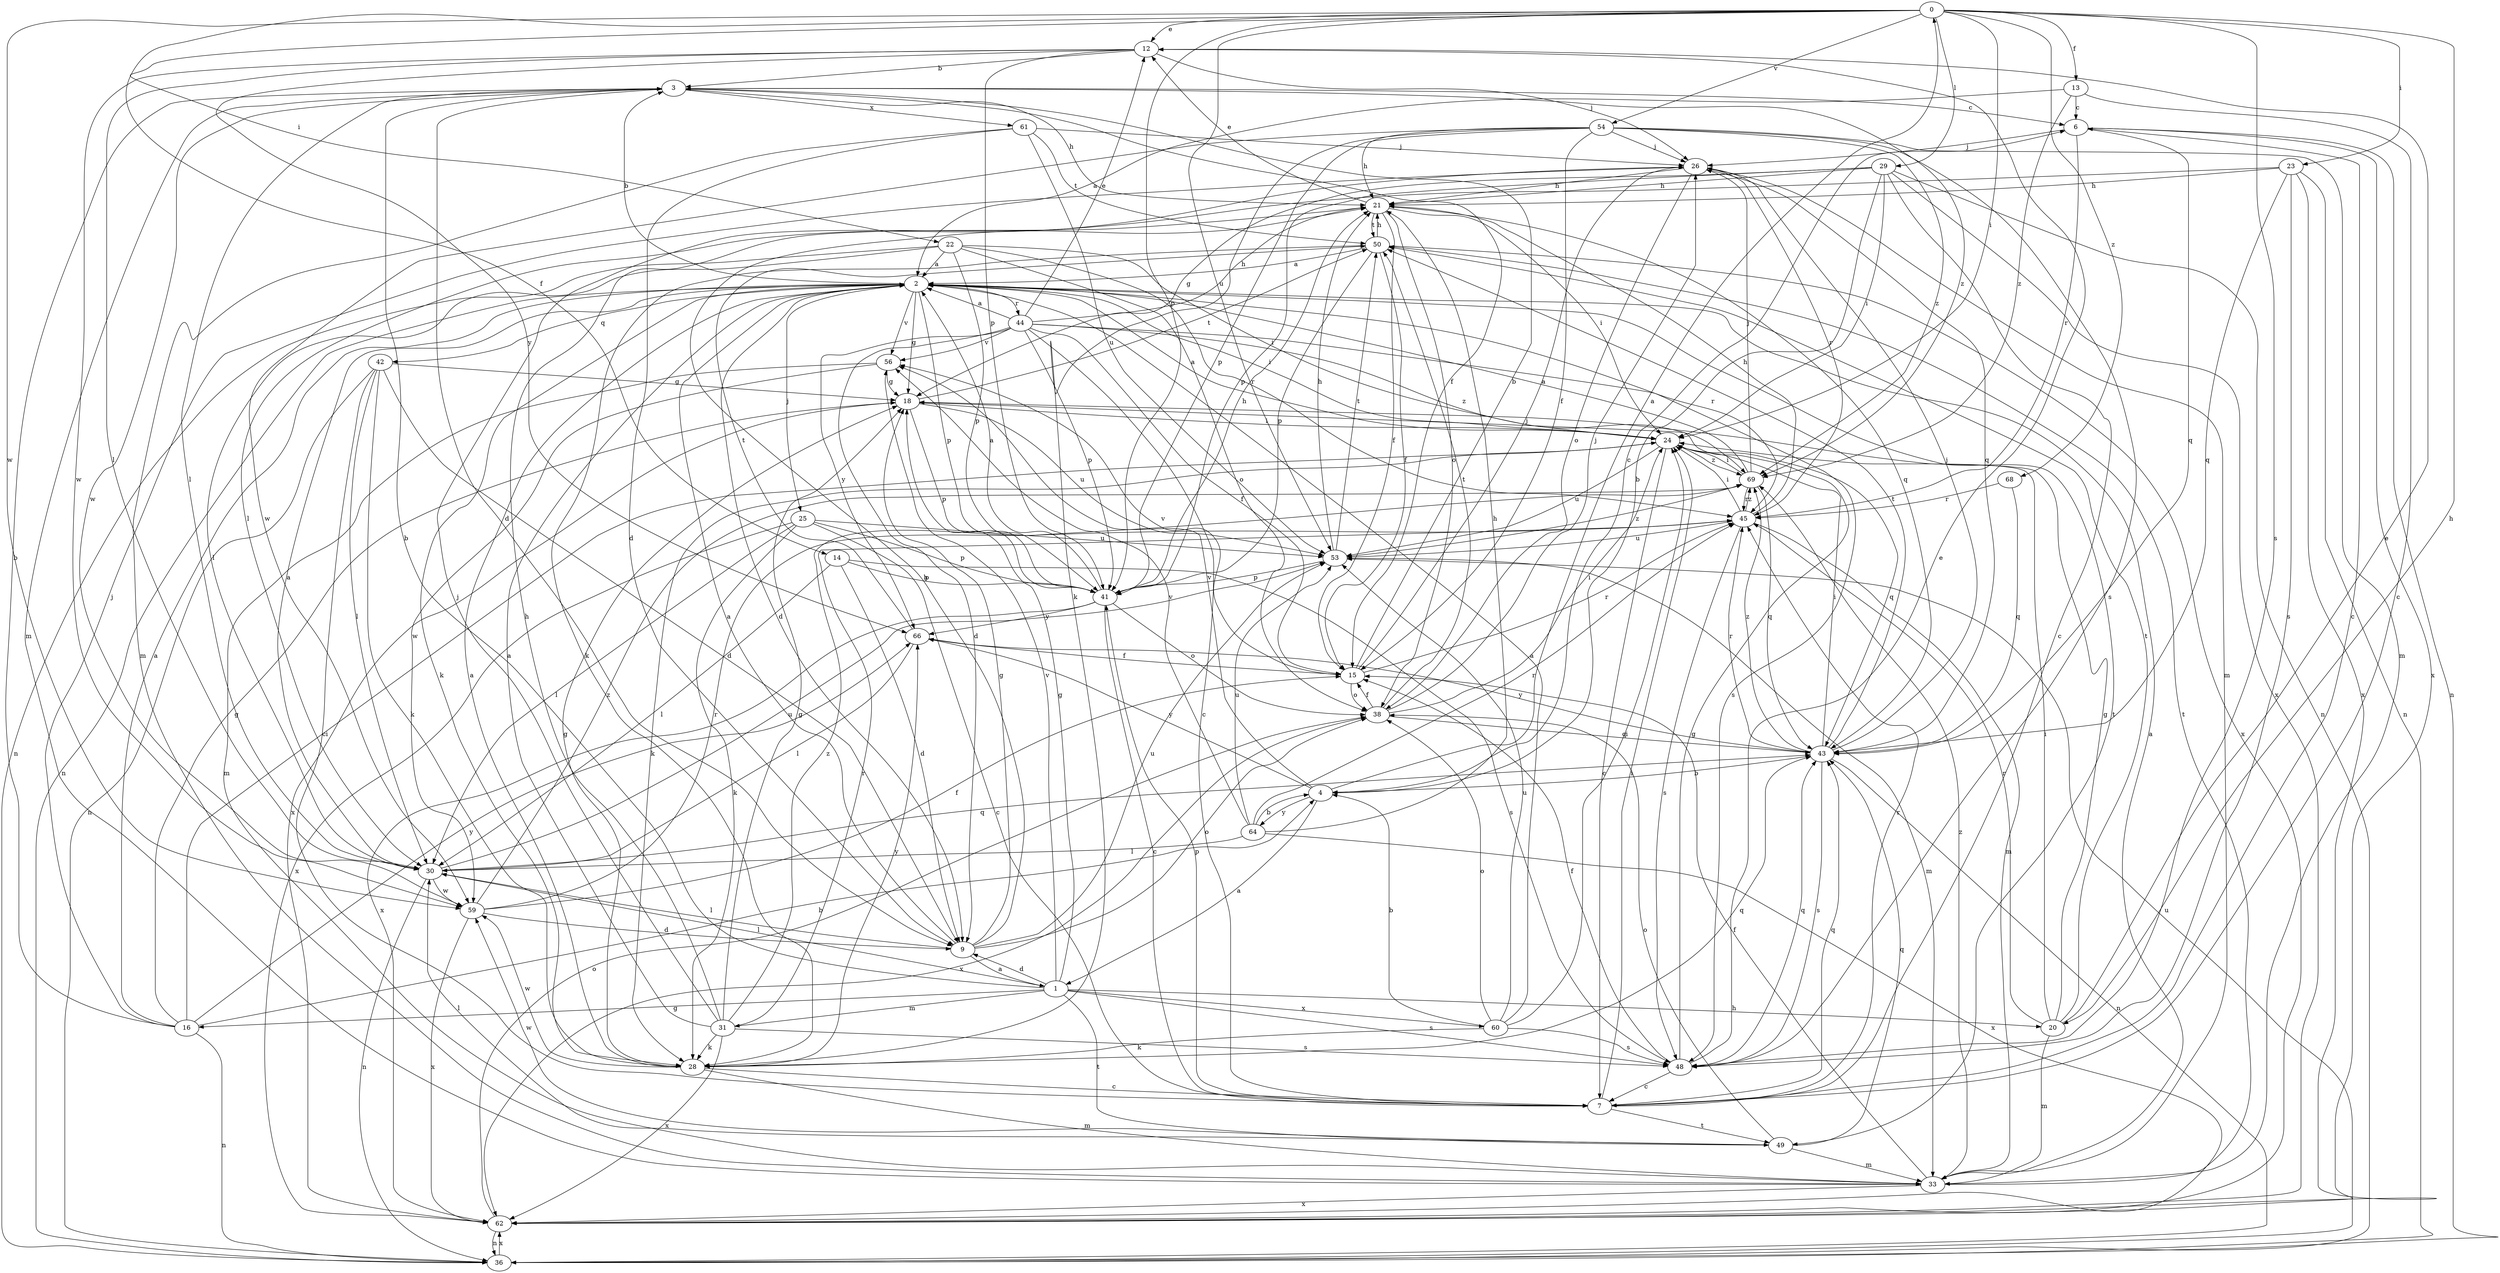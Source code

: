 strict digraph  {
0;
1;
2;
3;
4;
6;
7;
9;
12;
13;
14;
15;
16;
18;
20;
21;
22;
23;
24;
25;
26;
28;
29;
30;
31;
33;
36;
38;
41;
42;
43;
44;
45;
48;
49;
50;
53;
54;
56;
59;
60;
61;
62;
64;
66;
68;
69;
0 -> 12  [label=e];
0 -> 13  [label=f];
0 -> 14  [label=f];
0 -> 20  [label=h];
0 -> 22  [label=i];
0 -> 23  [label=i];
0 -> 24  [label=i];
0 -> 29  [label=l];
0 -> 41  [label=p];
0 -> 48  [label=s];
0 -> 53  [label=u];
0 -> 54  [label=v];
0 -> 59  [label=w];
0 -> 68  [label=z];
1 -> 3  [label=b];
1 -> 9  [label=d];
1 -> 16  [label=g];
1 -> 18  [label=g];
1 -> 20  [label=h];
1 -> 30  [label=l];
1 -> 31  [label=m];
1 -> 48  [label=s];
1 -> 49  [label=t];
1 -> 56  [label=v];
1 -> 60  [label=x];
2 -> 3  [label=b];
2 -> 9  [label=d];
2 -> 18  [label=g];
2 -> 24  [label=i];
2 -> 25  [label=j];
2 -> 28  [label=k];
2 -> 36  [label=n];
2 -> 41  [label=p];
2 -> 42  [label=q];
2 -> 44  [label=r];
2 -> 45  [label=r];
2 -> 49  [label=t];
2 -> 56  [label=v];
3 -> 6  [label=c];
3 -> 9  [label=d];
3 -> 15  [label=f];
3 -> 21  [label=h];
3 -> 30  [label=l];
3 -> 33  [label=m];
3 -> 59  [label=w];
3 -> 61  [label=x];
3 -> 69  [label=z];
4 -> 0  [label=a];
4 -> 1  [label=a];
4 -> 6  [label=c];
4 -> 56  [label=v];
4 -> 64  [label=y];
4 -> 66  [label=y];
6 -> 26  [label=j];
6 -> 36  [label=n];
6 -> 43  [label=q];
6 -> 45  [label=r];
6 -> 62  [label=x];
7 -> 6  [label=c];
7 -> 24  [label=i];
7 -> 41  [label=p];
7 -> 43  [label=q];
7 -> 45  [label=r];
7 -> 49  [label=t];
9 -> 1  [label=a];
9 -> 2  [label=a];
9 -> 18  [label=g];
9 -> 21  [label=h];
9 -> 30  [label=l];
9 -> 38  [label=o];
9 -> 53  [label=u];
12 -> 3  [label=b];
12 -> 26  [label=j];
12 -> 30  [label=l];
12 -> 41  [label=p];
12 -> 59  [label=w];
12 -> 66  [label=y];
13 -> 2  [label=a];
13 -> 6  [label=c];
13 -> 7  [label=c];
13 -> 69  [label=z];
14 -> 9  [label=d];
14 -> 30  [label=l];
14 -> 41  [label=p];
14 -> 48  [label=s];
15 -> 3  [label=b];
15 -> 26  [label=j];
15 -> 38  [label=o];
15 -> 45  [label=r];
15 -> 56  [label=v];
16 -> 2  [label=a];
16 -> 3  [label=b];
16 -> 4  [label=b];
16 -> 18  [label=g];
16 -> 24  [label=i];
16 -> 26  [label=j];
16 -> 36  [label=n];
16 -> 66  [label=y];
18 -> 24  [label=i];
18 -> 41  [label=p];
18 -> 50  [label=t];
18 -> 53  [label=u];
18 -> 62  [label=x];
20 -> 12  [label=e];
20 -> 18  [label=g];
20 -> 24  [label=i];
20 -> 33  [label=m];
20 -> 45  [label=r];
20 -> 50  [label=t];
21 -> 12  [label=e];
21 -> 15  [label=f];
21 -> 24  [label=i];
21 -> 38  [label=o];
21 -> 43  [label=q];
21 -> 50  [label=t];
22 -> 2  [label=a];
22 -> 24  [label=i];
22 -> 30  [label=l];
22 -> 36  [label=n];
22 -> 38  [label=o];
22 -> 41  [label=p];
22 -> 45  [label=r];
23 -> 21  [label=h];
23 -> 30  [label=l];
23 -> 36  [label=n];
23 -> 43  [label=q];
23 -> 48  [label=s];
23 -> 62  [label=x];
24 -> 2  [label=a];
24 -> 7  [label=c];
24 -> 28  [label=k];
24 -> 43  [label=q];
24 -> 53  [label=u];
24 -> 69  [label=z];
25 -> 7  [label=c];
25 -> 28  [label=k];
25 -> 30  [label=l];
25 -> 41  [label=p];
25 -> 53  [label=u];
25 -> 62  [label=x];
26 -> 21  [label=h];
26 -> 33  [label=m];
26 -> 38  [label=o];
26 -> 43  [label=q];
26 -> 45  [label=r];
28 -> 2  [label=a];
28 -> 7  [label=c];
28 -> 18  [label=g];
28 -> 33  [label=m];
28 -> 43  [label=q];
28 -> 59  [label=w];
28 -> 66  [label=y];
29 -> 4  [label=b];
29 -> 7  [label=c];
29 -> 18  [label=g];
29 -> 21  [label=h];
29 -> 24  [label=i];
29 -> 36  [label=n];
29 -> 41  [label=p];
29 -> 62  [label=x];
30 -> 2  [label=a];
30 -> 36  [label=n];
30 -> 43  [label=q];
30 -> 53  [label=u];
30 -> 59  [label=w];
31 -> 2  [label=a];
31 -> 18  [label=g];
31 -> 21  [label=h];
31 -> 26  [label=j];
31 -> 28  [label=k];
31 -> 45  [label=r];
31 -> 48  [label=s];
31 -> 62  [label=x];
31 -> 69  [label=z];
33 -> 2  [label=a];
33 -> 15  [label=f];
33 -> 50  [label=t];
33 -> 62  [label=x];
33 -> 69  [label=z];
36 -> 53  [label=u];
36 -> 62  [label=x];
38 -> 15  [label=f];
38 -> 24  [label=i];
38 -> 26  [label=j];
38 -> 43  [label=q];
38 -> 50  [label=t];
38 -> 62  [label=x];
41 -> 2  [label=a];
41 -> 7  [label=c];
41 -> 21  [label=h];
41 -> 38  [label=o];
41 -> 62  [label=x];
41 -> 66  [label=y];
42 -> 7  [label=c];
42 -> 9  [label=d];
42 -> 18  [label=g];
42 -> 28  [label=k];
42 -> 30  [label=l];
42 -> 36  [label=n];
43 -> 4  [label=b];
43 -> 24  [label=i];
43 -> 26  [label=j];
43 -> 36  [label=n];
43 -> 45  [label=r];
43 -> 48  [label=s];
43 -> 50  [label=t];
43 -> 66  [label=y];
43 -> 69  [label=z];
44 -> 2  [label=a];
44 -> 7  [label=c];
44 -> 9  [label=d];
44 -> 12  [label=e];
44 -> 15  [label=f];
44 -> 21  [label=h];
44 -> 41  [label=p];
44 -> 48  [label=s];
44 -> 56  [label=v];
44 -> 66  [label=y];
44 -> 69  [label=z];
45 -> 21  [label=h];
45 -> 24  [label=i];
45 -> 33  [label=m];
45 -> 48  [label=s];
45 -> 53  [label=u];
45 -> 69  [label=z];
48 -> 7  [label=c];
48 -> 12  [label=e];
48 -> 15  [label=f];
48 -> 18  [label=g];
48 -> 43  [label=q];
49 -> 30  [label=l];
49 -> 33  [label=m];
49 -> 38  [label=o];
49 -> 43  [label=q];
49 -> 59  [label=w];
50 -> 2  [label=a];
50 -> 15  [label=f];
50 -> 21  [label=h];
50 -> 28  [label=k];
50 -> 41  [label=p];
50 -> 62  [label=x];
53 -> 21  [label=h];
53 -> 33  [label=m];
53 -> 41  [label=p];
53 -> 50  [label=t];
53 -> 69  [label=z];
54 -> 15  [label=f];
54 -> 21  [label=h];
54 -> 26  [label=j];
54 -> 28  [label=k];
54 -> 33  [label=m];
54 -> 41  [label=p];
54 -> 48  [label=s];
54 -> 59  [label=w];
54 -> 69  [label=z];
56 -> 18  [label=g];
56 -> 33  [label=m];
56 -> 59  [label=w];
59 -> 9  [label=d];
59 -> 15  [label=f];
59 -> 45  [label=r];
59 -> 62  [label=x];
59 -> 69  [label=z];
60 -> 2  [label=a];
60 -> 4  [label=b];
60 -> 24  [label=i];
60 -> 28  [label=k];
60 -> 38  [label=o];
60 -> 48  [label=s];
60 -> 53  [label=u];
61 -> 9  [label=d];
61 -> 26  [label=j];
61 -> 33  [label=m];
61 -> 50  [label=t];
61 -> 53  [label=u];
62 -> 36  [label=n];
62 -> 38  [label=o];
64 -> 4  [label=b];
64 -> 21  [label=h];
64 -> 30  [label=l];
64 -> 45  [label=r];
64 -> 53  [label=u];
64 -> 56  [label=v];
64 -> 62  [label=x];
66 -> 15  [label=f];
66 -> 30  [label=l];
66 -> 50  [label=t];
68 -> 43  [label=q];
68 -> 45  [label=r];
69 -> 2  [label=a];
69 -> 24  [label=i];
69 -> 26  [label=j];
69 -> 43  [label=q];
69 -> 45  [label=r];
}
